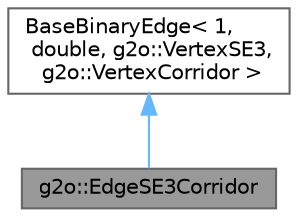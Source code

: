 digraph "g2o::EdgeSE3Corridor"
{
 // LATEX_PDF_SIZE
  bgcolor="transparent";
  edge [fontname=Helvetica,fontsize=10,labelfontname=Helvetica,labelfontsize=10];
  node [fontname=Helvetica,fontsize=10,shape=box,height=0.2,width=0.4];
  Node1 [label="g2o::EdgeSE3Corridor",height=0.2,width=0.4,color="gray40", fillcolor="grey60", style="filled", fontcolor="black",tooltip=" "];
  Node2 -> Node1 [dir="back",color="steelblue1",style="solid"];
  Node2 [label="BaseBinaryEdge\< 1,\l double, g2o::VertexSE3,\l g2o::VertexCorridor \>",height=0.2,width=0.4,color="gray40", fillcolor="white", style="filled",tooltip=" "];
}
